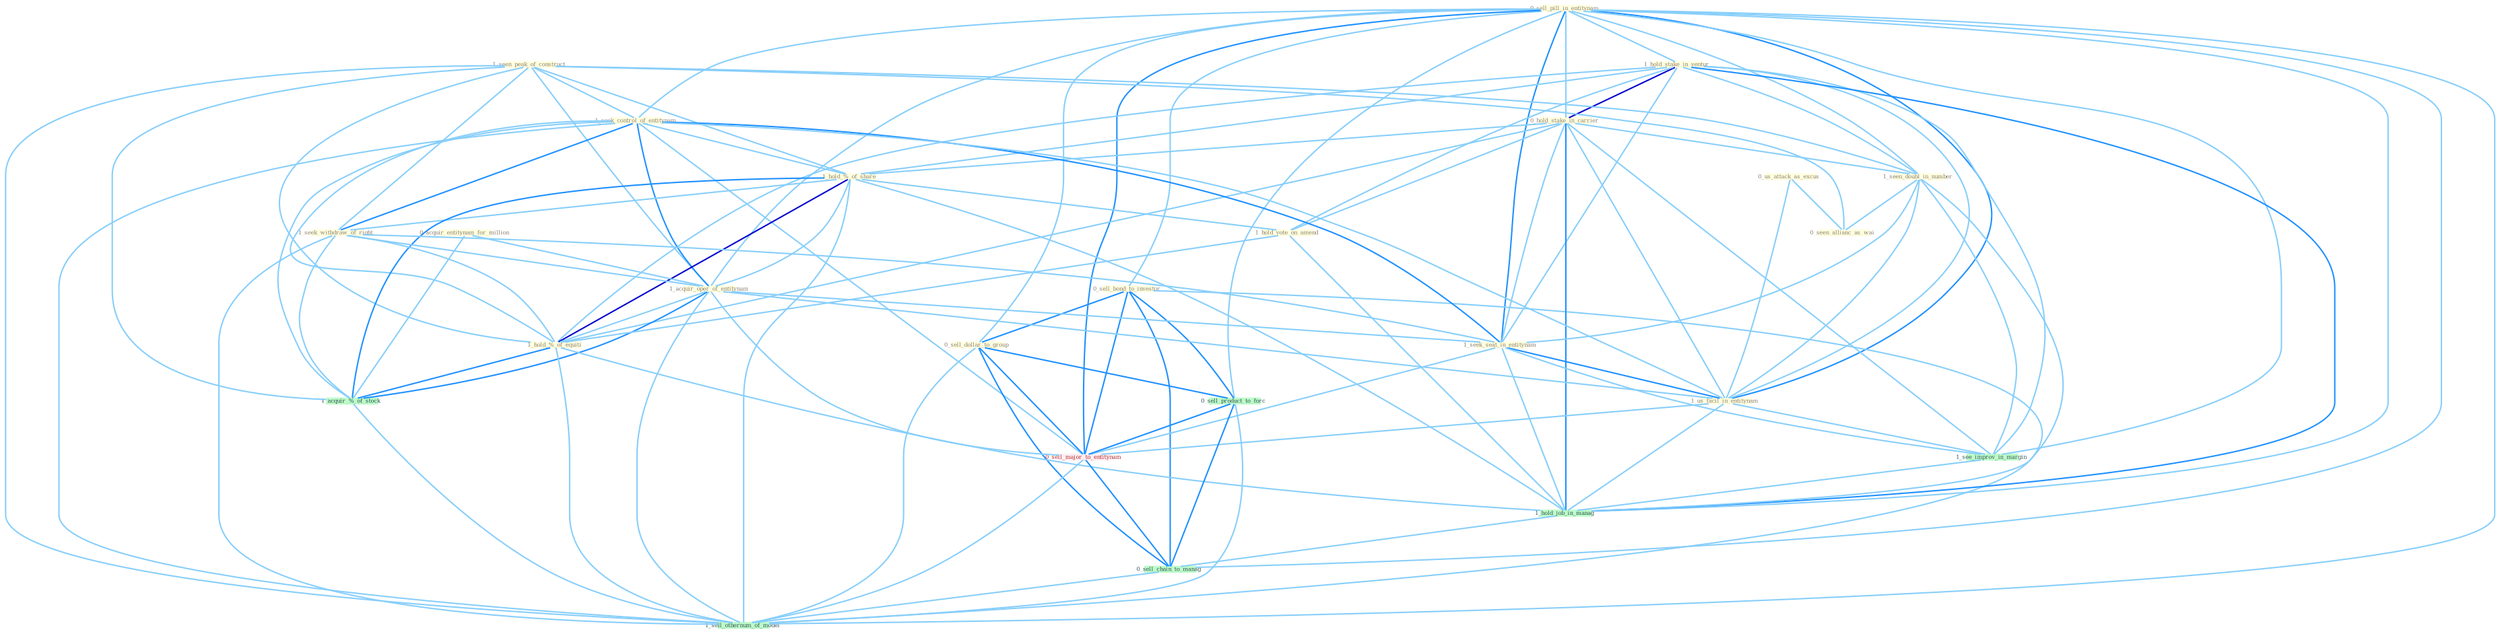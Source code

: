 Graph G{ 
    node
    [shape=polygon,style=filled,width=.5,height=.06,color="#BDFCC9",fixedsize=true,fontsize=4,
    fontcolor="#2f4f4f"];
    {node
    [color="#ffffe0", fontcolor="#8b7d6b"] "0_sell_pill_in_entitynam " "0_sell_bond_to_investor " "1_hold_stake_in_ventur " "0_hold_stake_in_carrier " "1_seen_peak_of_construct " "1_seek_control_of_entitynam " "1_hold_%_of_share " "1_seek_withdraw_of_right " "0_sell_dollar_to_group " "1_seen_doubl_in_number " "0_acquir_entitynam_for_million " "1_acquir_oper_of_entitynam " "1_seek_seat_in_entitynam " "0_us_attack_as_excus " "1_us_facil_in_entitynam " "0_seen_allianc_as_wai " "1_hold_vote_on_amend " "1_hold_%_of_equiti "}
{node [color="#fff0f5", fontcolor="#b22222"] "0_sell_major_to_entitynam "}
edge [color="#B0E2FF"];

	"0_sell_pill_in_entitynam " -- "0_sell_bond_to_investor " [w="1", color="#87cefa" ];
	"0_sell_pill_in_entitynam " -- "1_hold_stake_in_ventur " [w="1", color="#87cefa" ];
	"0_sell_pill_in_entitynam " -- "0_hold_stake_in_carrier " [w="1", color="#87cefa" ];
	"0_sell_pill_in_entitynam " -- "1_seek_control_of_entitynam " [w="1", color="#87cefa" ];
	"0_sell_pill_in_entitynam " -- "0_sell_dollar_to_group " [w="1", color="#87cefa" ];
	"0_sell_pill_in_entitynam " -- "1_seen_doubl_in_number " [w="1", color="#87cefa" ];
	"0_sell_pill_in_entitynam " -- "1_acquir_oper_of_entitynam " [w="1", color="#87cefa" ];
	"0_sell_pill_in_entitynam " -- "1_seek_seat_in_entitynam " [w="2", color="#1e90ff" , len=0.8];
	"0_sell_pill_in_entitynam " -- "1_us_facil_in_entitynam " [w="2", color="#1e90ff" , len=0.8];
	"0_sell_pill_in_entitynam " -- "1_see_improv_in_margin " [w="1", color="#87cefa" ];
	"0_sell_pill_in_entitynam " -- "1_hold_job_in_manag " [w="1", color="#87cefa" ];
	"0_sell_pill_in_entitynam " -- "0_sell_product_to_forc " [w="1", color="#87cefa" ];
	"0_sell_pill_in_entitynam " -- "0_sell_major_to_entitynam " [w="2", color="#1e90ff" , len=0.8];
	"0_sell_pill_in_entitynam " -- "0_sell_chain_to_manag " [w="1", color="#87cefa" ];
	"0_sell_pill_in_entitynam " -- "1_sell_othernum_of_model " [w="1", color="#87cefa" ];
	"0_sell_bond_to_investor " -- "0_sell_dollar_to_group " [w="2", color="#1e90ff" , len=0.8];
	"0_sell_bond_to_investor " -- "0_sell_product_to_forc " [w="2", color="#1e90ff" , len=0.8];
	"0_sell_bond_to_investor " -- "0_sell_major_to_entitynam " [w="2", color="#1e90ff" , len=0.8];
	"0_sell_bond_to_investor " -- "0_sell_chain_to_manag " [w="2", color="#1e90ff" , len=0.8];
	"0_sell_bond_to_investor " -- "1_sell_othernum_of_model " [w="1", color="#87cefa" ];
	"1_hold_stake_in_ventur " -- "0_hold_stake_in_carrier " [w="3", color="#0000cd" , len=0.6];
	"1_hold_stake_in_ventur " -- "1_hold_%_of_share " [w="1", color="#87cefa" ];
	"1_hold_stake_in_ventur " -- "1_seen_doubl_in_number " [w="1", color="#87cefa" ];
	"1_hold_stake_in_ventur " -- "1_seek_seat_in_entitynam " [w="1", color="#87cefa" ];
	"1_hold_stake_in_ventur " -- "1_us_facil_in_entitynam " [w="1", color="#87cefa" ];
	"1_hold_stake_in_ventur " -- "1_hold_vote_on_amend " [w="1", color="#87cefa" ];
	"1_hold_stake_in_ventur " -- "1_hold_%_of_equiti " [w="1", color="#87cefa" ];
	"1_hold_stake_in_ventur " -- "1_see_improv_in_margin " [w="1", color="#87cefa" ];
	"1_hold_stake_in_ventur " -- "1_hold_job_in_manag " [w="2", color="#1e90ff" , len=0.8];
	"0_hold_stake_in_carrier " -- "1_hold_%_of_share " [w="1", color="#87cefa" ];
	"0_hold_stake_in_carrier " -- "1_seen_doubl_in_number " [w="1", color="#87cefa" ];
	"0_hold_stake_in_carrier " -- "1_seek_seat_in_entitynam " [w="1", color="#87cefa" ];
	"0_hold_stake_in_carrier " -- "1_us_facil_in_entitynam " [w="1", color="#87cefa" ];
	"0_hold_stake_in_carrier " -- "1_hold_vote_on_amend " [w="1", color="#87cefa" ];
	"0_hold_stake_in_carrier " -- "1_hold_%_of_equiti " [w="1", color="#87cefa" ];
	"0_hold_stake_in_carrier " -- "1_see_improv_in_margin " [w="1", color="#87cefa" ];
	"0_hold_stake_in_carrier " -- "1_hold_job_in_manag " [w="2", color="#1e90ff" , len=0.8];
	"1_seen_peak_of_construct " -- "1_seek_control_of_entitynam " [w="1", color="#87cefa" ];
	"1_seen_peak_of_construct " -- "1_hold_%_of_share " [w="1", color="#87cefa" ];
	"1_seen_peak_of_construct " -- "1_seek_withdraw_of_right " [w="1", color="#87cefa" ];
	"1_seen_peak_of_construct " -- "1_seen_doubl_in_number " [w="1", color="#87cefa" ];
	"1_seen_peak_of_construct " -- "1_acquir_oper_of_entitynam " [w="1", color="#87cefa" ];
	"1_seen_peak_of_construct " -- "0_seen_allianc_as_wai " [w="1", color="#87cefa" ];
	"1_seen_peak_of_construct " -- "1_hold_%_of_equiti " [w="1", color="#87cefa" ];
	"1_seen_peak_of_construct " -- "1_acquir_%_of_stock " [w="1", color="#87cefa" ];
	"1_seen_peak_of_construct " -- "1_sell_othernum_of_model " [w="1", color="#87cefa" ];
	"1_seek_control_of_entitynam " -- "1_hold_%_of_share " [w="1", color="#87cefa" ];
	"1_seek_control_of_entitynam " -- "1_seek_withdraw_of_right " [w="2", color="#1e90ff" , len=0.8];
	"1_seek_control_of_entitynam " -- "1_acquir_oper_of_entitynam " [w="2", color="#1e90ff" , len=0.8];
	"1_seek_control_of_entitynam " -- "1_seek_seat_in_entitynam " [w="2", color="#1e90ff" , len=0.8];
	"1_seek_control_of_entitynam " -- "1_us_facil_in_entitynam " [w="1", color="#87cefa" ];
	"1_seek_control_of_entitynam " -- "1_hold_%_of_equiti " [w="1", color="#87cefa" ];
	"1_seek_control_of_entitynam " -- "1_acquir_%_of_stock " [w="1", color="#87cefa" ];
	"1_seek_control_of_entitynam " -- "0_sell_major_to_entitynam " [w="1", color="#87cefa" ];
	"1_seek_control_of_entitynam " -- "1_sell_othernum_of_model " [w="1", color="#87cefa" ];
	"1_hold_%_of_share " -- "1_seek_withdraw_of_right " [w="1", color="#87cefa" ];
	"1_hold_%_of_share " -- "1_acquir_oper_of_entitynam " [w="1", color="#87cefa" ];
	"1_hold_%_of_share " -- "1_hold_vote_on_amend " [w="1", color="#87cefa" ];
	"1_hold_%_of_share " -- "1_hold_%_of_equiti " [w="3", color="#0000cd" , len=0.6];
	"1_hold_%_of_share " -- "1_acquir_%_of_stock " [w="2", color="#1e90ff" , len=0.8];
	"1_hold_%_of_share " -- "1_hold_job_in_manag " [w="1", color="#87cefa" ];
	"1_hold_%_of_share " -- "1_sell_othernum_of_model " [w="1", color="#87cefa" ];
	"1_seek_withdraw_of_right " -- "1_acquir_oper_of_entitynam " [w="1", color="#87cefa" ];
	"1_seek_withdraw_of_right " -- "1_seek_seat_in_entitynam " [w="1", color="#87cefa" ];
	"1_seek_withdraw_of_right " -- "1_hold_%_of_equiti " [w="1", color="#87cefa" ];
	"1_seek_withdraw_of_right " -- "1_acquir_%_of_stock " [w="1", color="#87cefa" ];
	"1_seek_withdraw_of_right " -- "1_sell_othernum_of_model " [w="1", color="#87cefa" ];
	"0_sell_dollar_to_group " -- "0_sell_product_to_forc " [w="2", color="#1e90ff" , len=0.8];
	"0_sell_dollar_to_group " -- "0_sell_major_to_entitynam " [w="2", color="#1e90ff" , len=0.8];
	"0_sell_dollar_to_group " -- "0_sell_chain_to_manag " [w="2", color="#1e90ff" , len=0.8];
	"0_sell_dollar_to_group " -- "1_sell_othernum_of_model " [w="1", color="#87cefa" ];
	"1_seen_doubl_in_number " -- "1_seek_seat_in_entitynam " [w="1", color="#87cefa" ];
	"1_seen_doubl_in_number " -- "1_us_facil_in_entitynam " [w="1", color="#87cefa" ];
	"1_seen_doubl_in_number " -- "0_seen_allianc_as_wai " [w="1", color="#87cefa" ];
	"1_seen_doubl_in_number " -- "1_see_improv_in_margin " [w="1", color="#87cefa" ];
	"1_seen_doubl_in_number " -- "1_hold_job_in_manag " [w="1", color="#87cefa" ];
	"0_acquir_entitynam_for_million " -- "1_acquir_oper_of_entitynam " [w="1", color="#87cefa" ];
	"0_acquir_entitynam_for_million " -- "1_acquir_%_of_stock " [w="1", color="#87cefa" ];
	"1_acquir_oper_of_entitynam " -- "1_seek_seat_in_entitynam " [w="1", color="#87cefa" ];
	"1_acquir_oper_of_entitynam " -- "1_us_facil_in_entitynam " [w="1", color="#87cefa" ];
	"1_acquir_oper_of_entitynam " -- "1_hold_%_of_equiti " [w="1", color="#87cefa" ];
	"1_acquir_oper_of_entitynam " -- "1_acquir_%_of_stock " [w="2", color="#1e90ff" , len=0.8];
	"1_acquir_oper_of_entitynam " -- "0_sell_major_to_entitynam " [w="1", color="#87cefa" ];
	"1_acquir_oper_of_entitynam " -- "1_sell_othernum_of_model " [w="1", color="#87cefa" ];
	"1_seek_seat_in_entitynam " -- "1_us_facil_in_entitynam " [w="2", color="#1e90ff" , len=0.8];
	"1_seek_seat_in_entitynam " -- "1_see_improv_in_margin " [w="1", color="#87cefa" ];
	"1_seek_seat_in_entitynam " -- "1_hold_job_in_manag " [w="1", color="#87cefa" ];
	"1_seek_seat_in_entitynam " -- "0_sell_major_to_entitynam " [w="1", color="#87cefa" ];
	"0_us_attack_as_excus " -- "1_us_facil_in_entitynam " [w="1", color="#87cefa" ];
	"0_us_attack_as_excus " -- "0_seen_allianc_as_wai " [w="1", color="#87cefa" ];
	"1_us_facil_in_entitynam " -- "1_see_improv_in_margin " [w="1", color="#87cefa" ];
	"1_us_facil_in_entitynam " -- "1_hold_job_in_manag " [w="1", color="#87cefa" ];
	"1_us_facil_in_entitynam " -- "0_sell_major_to_entitynam " [w="1", color="#87cefa" ];
	"1_hold_vote_on_amend " -- "1_hold_%_of_equiti " [w="1", color="#87cefa" ];
	"1_hold_vote_on_amend " -- "1_hold_job_in_manag " [w="1", color="#87cefa" ];
	"1_hold_%_of_equiti " -- "1_acquir_%_of_stock " [w="2", color="#1e90ff" , len=0.8];
	"1_hold_%_of_equiti " -- "1_hold_job_in_manag " [w="1", color="#87cefa" ];
	"1_hold_%_of_equiti " -- "1_sell_othernum_of_model " [w="1", color="#87cefa" ];
	"1_see_improv_in_margin " -- "1_hold_job_in_manag " [w="1", color="#87cefa" ];
	"1_acquir_%_of_stock " -- "1_sell_othernum_of_model " [w="1", color="#87cefa" ];
	"1_hold_job_in_manag " -- "0_sell_chain_to_manag " [w="1", color="#87cefa" ];
	"0_sell_product_to_forc " -- "0_sell_major_to_entitynam " [w="2", color="#1e90ff" , len=0.8];
	"0_sell_product_to_forc " -- "0_sell_chain_to_manag " [w="2", color="#1e90ff" , len=0.8];
	"0_sell_product_to_forc " -- "1_sell_othernum_of_model " [w="1", color="#87cefa" ];
	"0_sell_major_to_entitynam " -- "0_sell_chain_to_manag " [w="2", color="#1e90ff" , len=0.8];
	"0_sell_major_to_entitynam " -- "1_sell_othernum_of_model " [w="1", color="#87cefa" ];
	"0_sell_chain_to_manag " -- "1_sell_othernum_of_model " [w="1", color="#87cefa" ];
}